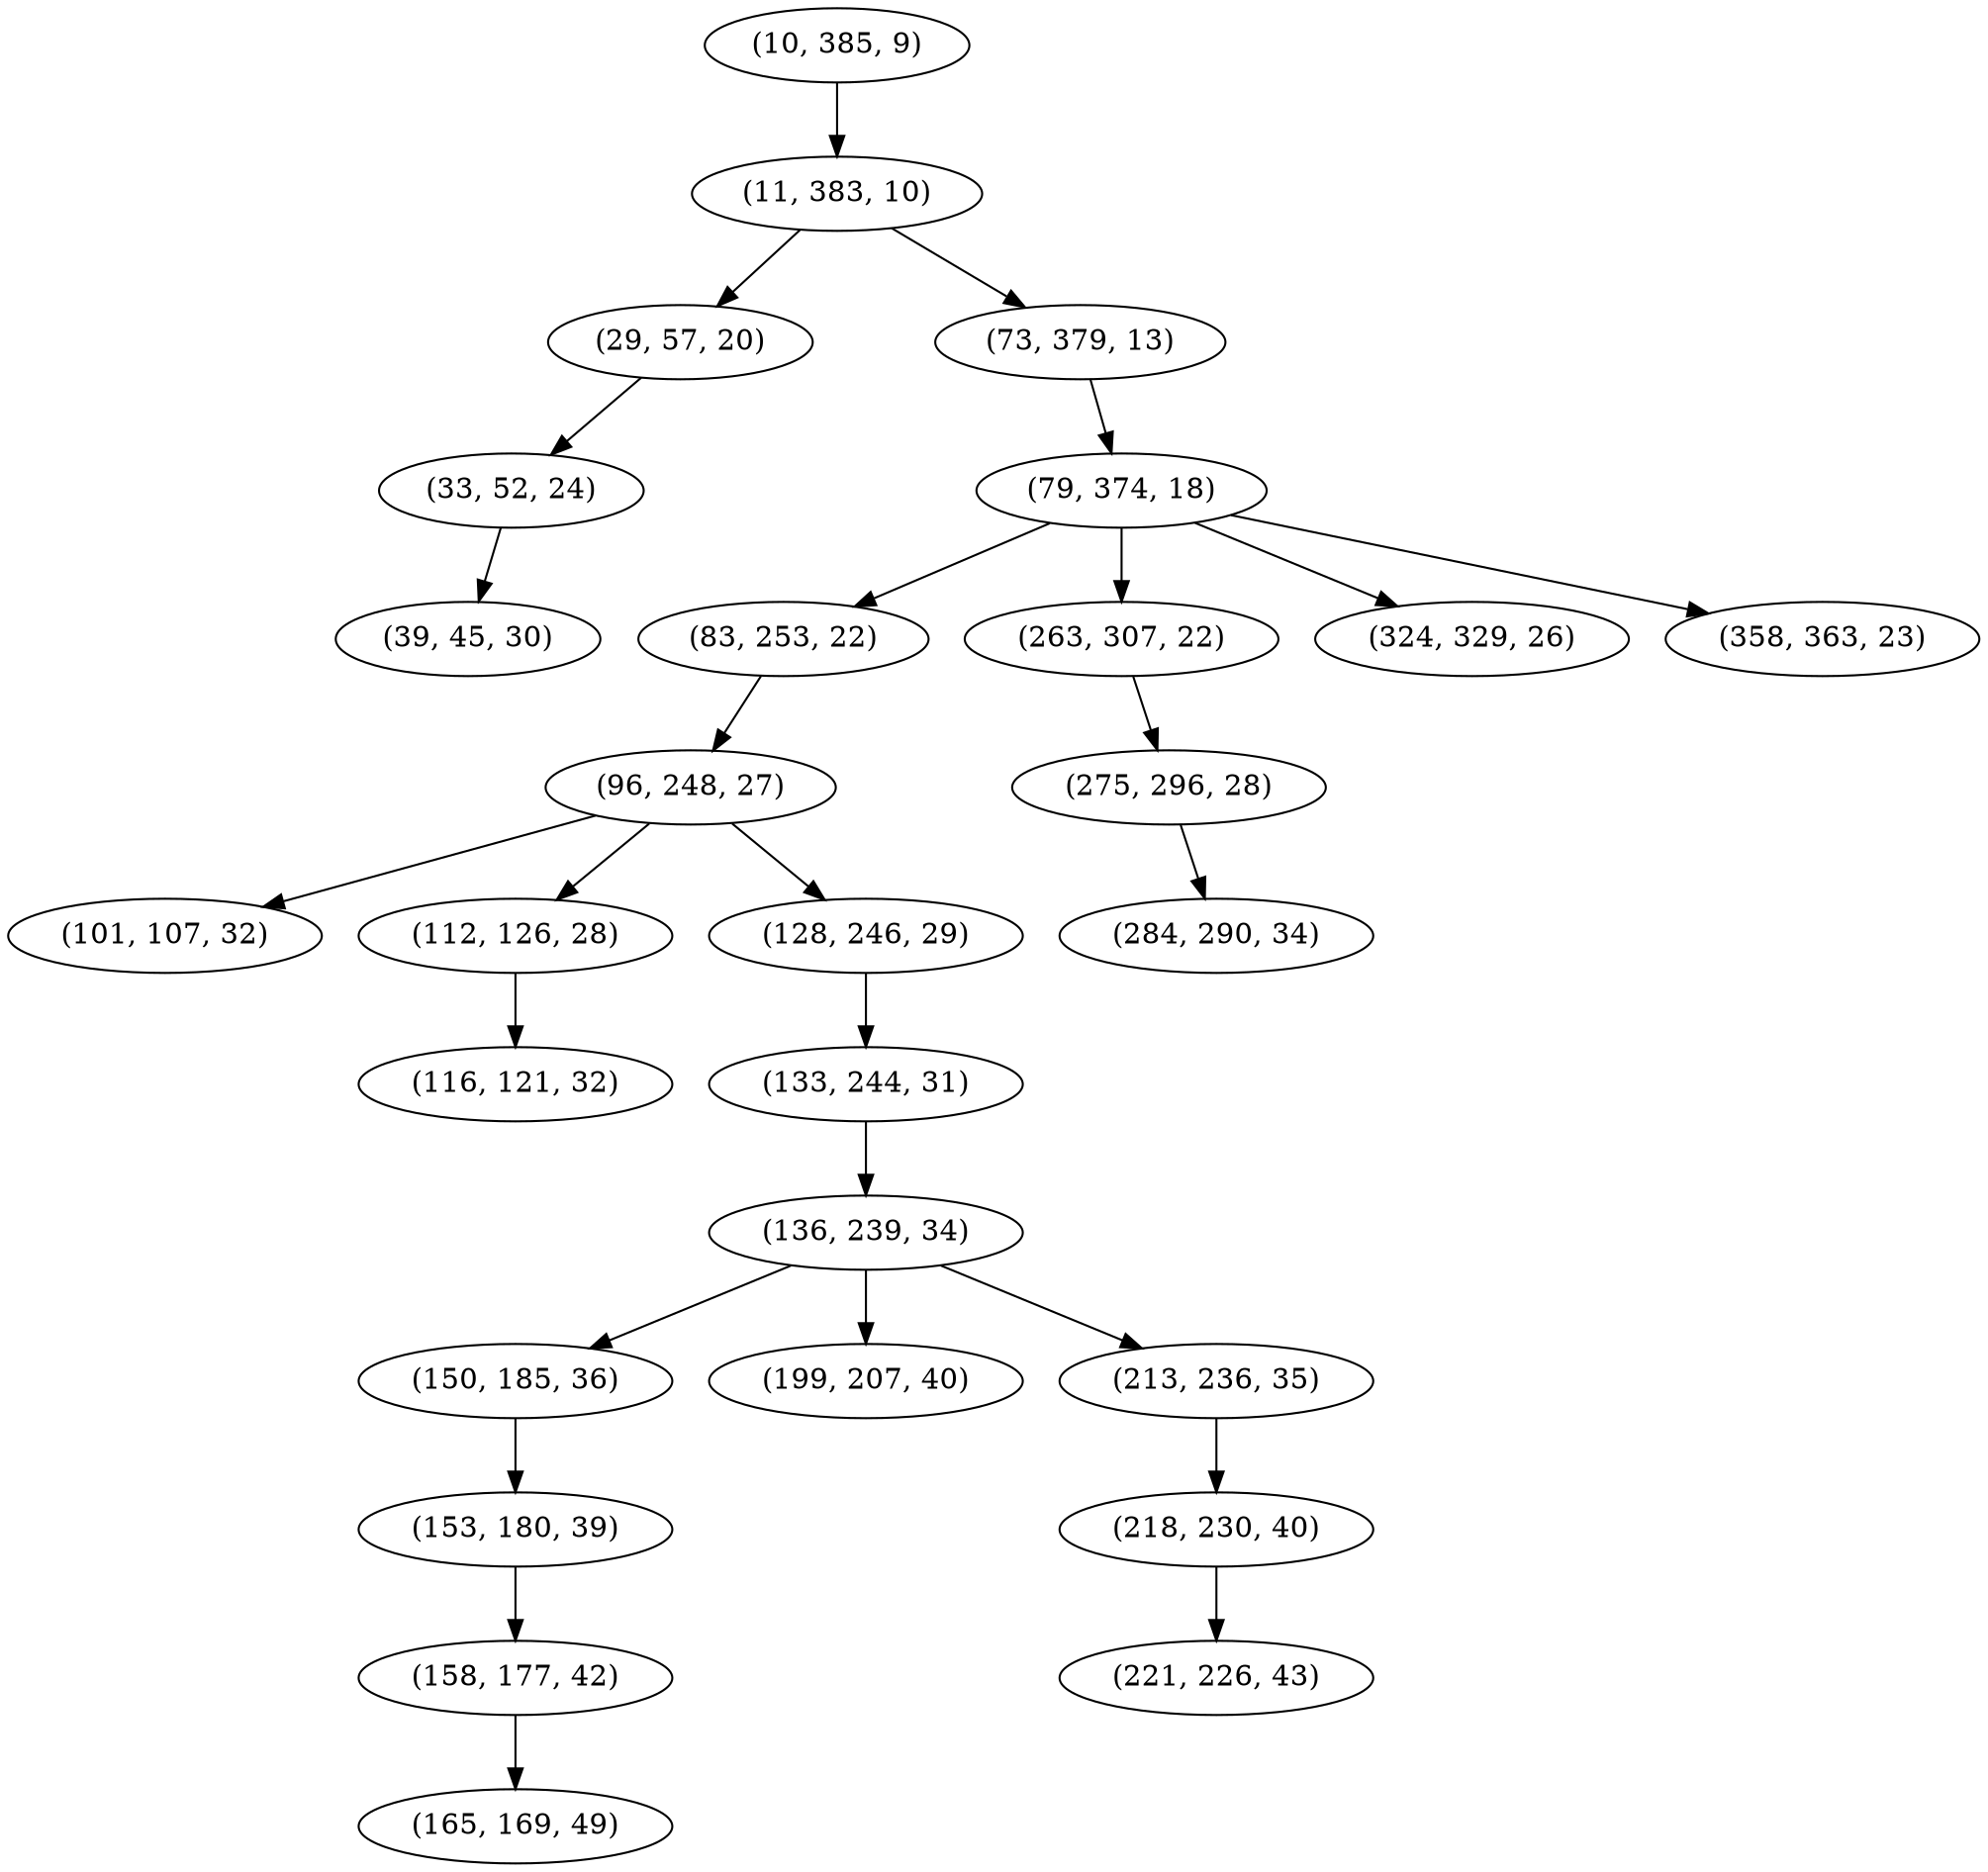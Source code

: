 digraph tree {
    "(10, 385, 9)";
    "(11, 383, 10)";
    "(29, 57, 20)";
    "(33, 52, 24)";
    "(39, 45, 30)";
    "(73, 379, 13)";
    "(79, 374, 18)";
    "(83, 253, 22)";
    "(96, 248, 27)";
    "(101, 107, 32)";
    "(112, 126, 28)";
    "(116, 121, 32)";
    "(128, 246, 29)";
    "(133, 244, 31)";
    "(136, 239, 34)";
    "(150, 185, 36)";
    "(153, 180, 39)";
    "(158, 177, 42)";
    "(165, 169, 49)";
    "(199, 207, 40)";
    "(213, 236, 35)";
    "(218, 230, 40)";
    "(221, 226, 43)";
    "(263, 307, 22)";
    "(275, 296, 28)";
    "(284, 290, 34)";
    "(324, 329, 26)";
    "(358, 363, 23)";
    "(10, 385, 9)" -> "(11, 383, 10)";
    "(11, 383, 10)" -> "(29, 57, 20)";
    "(11, 383, 10)" -> "(73, 379, 13)";
    "(29, 57, 20)" -> "(33, 52, 24)";
    "(33, 52, 24)" -> "(39, 45, 30)";
    "(73, 379, 13)" -> "(79, 374, 18)";
    "(79, 374, 18)" -> "(83, 253, 22)";
    "(79, 374, 18)" -> "(263, 307, 22)";
    "(79, 374, 18)" -> "(324, 329, 26)";
    "(79, 374, 18)" -> "(358, 363, 23)";
    "(83, 253, 22)" -> "(96, 248, 27)";
    "(96, 248, 27)" -> "(101, 107, 32)";
    "(96, 248, 27)" -> "(112, 126, 28)";
    "(96, 248, 27)" -> "(128, 246, 29)";
    "(112, 126, 28)" -> "(116, 121, 32)";
    "(128, 246, 29)" -> "(133, 244, 31)";
    "(133, 244, 31)" -> "(136, 239, 34)";
    "(136, 239, 34)" -> "(150, 185, 36)";
    "(136, 239, 34)" -> "(199, 207, 40)";
    "(136, 239, 34)" -> "(213, 236, 35)";
    "(150, 185, 36)" -> "(153, 180, 39)";
    "(153, 180, 39)" -> "(158, 177, 42)";
    "(158, 177, 42)" -> "(165, 169, 49)";
    "(213, 236, 35)" -> "(218, 230, 40)";
    "(218, 230, 40)" -> "(221, 226, 43)";
    "(263, 307, 22)" -> "(275, 296, 28)";
    "(275, 296, 28)" -> "(284, 290, 34)";
}
